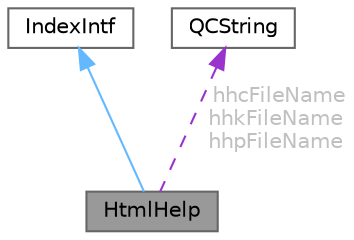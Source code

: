 digraph "HtmlHelp"
{
 // INTERACTIVE_SVG=YES
 // LATEX_PDF_SIZE
  bgcolor="transparent";
  edge [fontname=Helvetica,fontsize=10,labelfontname=Helvetica,labelfontsize=10];
  node [fontname=Helvetica,fontsize=10,shape=box,height=0.2,width=0.4];
  Node1 [id="Node000001",label="HtmlHelp",height=0.2,width=0.4,color="gray40", fillcolor="grey60", style="filled", fontcolor="black",tooltip="A class that generated the HTML Help specific files."];
  Node2 -> Node1 [id="edge1_Node000001_Node000002",dir="back",color="steelblue1",style="solid",tooltip=" "];
  Node2 [id="Node000002",label="IndexIntf",height=0.2,width=0.4,color="gray40", fillcolor="white", style="filled",URL="$d9/dd5/class_index_intf.html",tooltip="Abstract interface for index generators."];
  Node3 -> Node1 [id="edge2_Node000001_Node000003",dir="back",color="darkorchid3",style="dashed",tooltip=" ",label=" hhcFileName\nhhkFileName\nhhpFileName",fontcolor="grey" ];
  Node3 [id="Node000003",label="QCString",height=0.2,width=0.4,color="gray40", fillcolor="white", style="filled",URL="$d9/d45/class_q_c_string.html",tooltip="This is an alternative implementation of QCString."];
}
